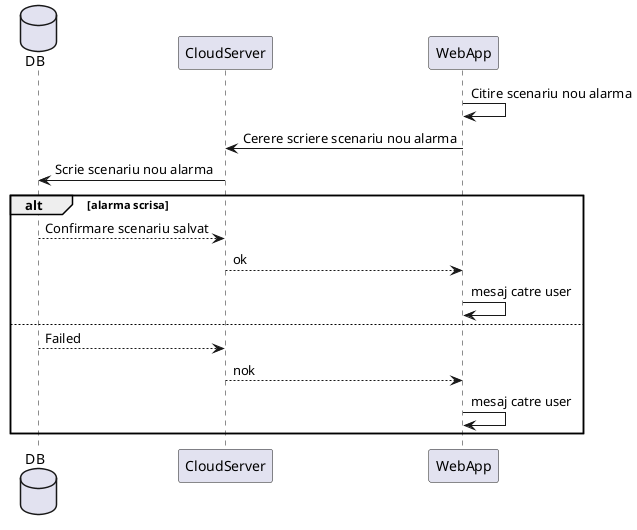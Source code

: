 @startuml stabilire_alarma

database DB
participant CloudServer
participant WebApp

WebApp -> WebApp: Citire scenariu nou alarma
WebApp -> CloudServer: Cerere scriere scenariu nou alarma
CloudServer -> DB: Scrie scenariu nou alarma

alt alarma scrisa
    DB --> CloudServer: Confirmare scenariu salvat
    CloudServer --> WebApp: ok
    WebApp -> WebApp: mesaj catre user
else
    DB --> CloudServer: Failed
    CloudServer --> WebApp: nok
    WebApp -> WebApp: mesaj catre user
end

@enduml